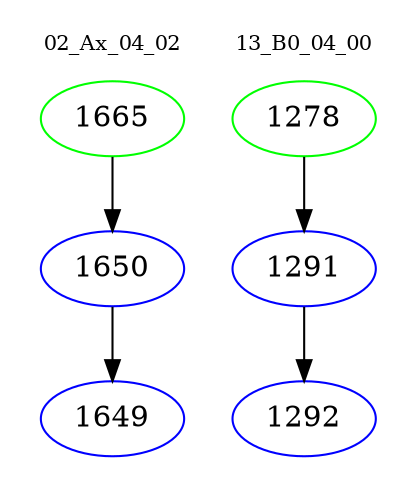 digraph{
subgraph cluster_0 {
color = white
label = "02_Ax_04_02";
fontsize=10;
T0_1665 [label="1665", color="green"]
T0_1665 -> T0_1650 [color="black"]
T0_1650 [label="1650", color="blue"]
T0_1650 -> T0_1649 [color="black"]
T0_1649 [label="1649", color="blue"]
}
subgraph cluster_1 {
color = white
label = "13_B0_04_00";
fontsize=10;
T1_1278 [label="1278", color="green"]
T1_1278 -> T1_1291 [color="black"]
T1_1291 [label="1291", color="blue"]
T1_1291 -> T1_1292 [color="black"]
T1_1292 [label="1292", color="blue"]
}
}
